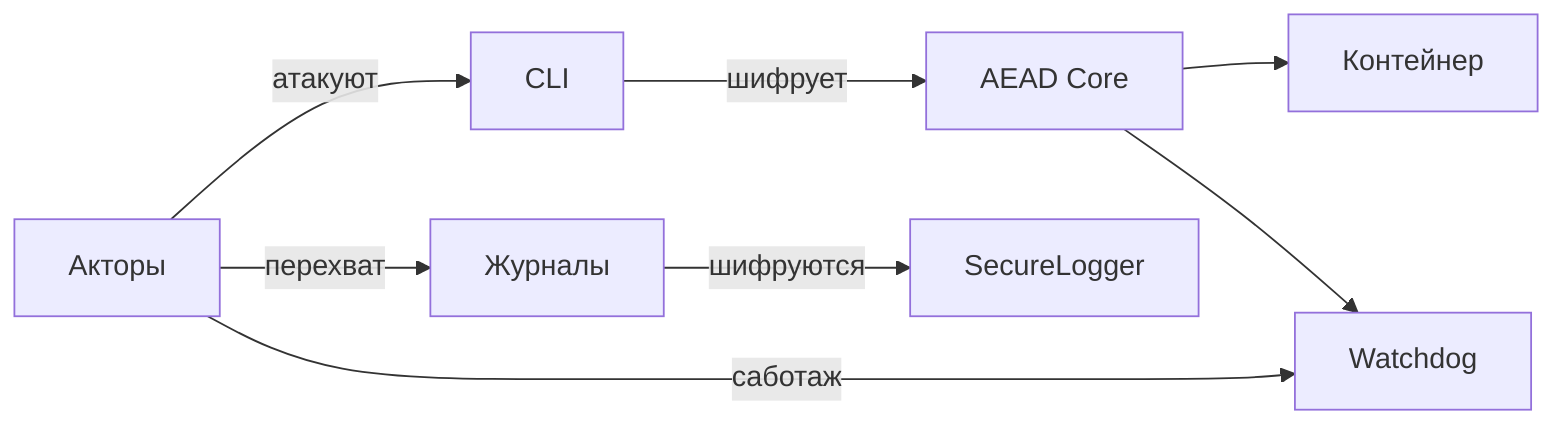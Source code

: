 graph LR
  A[Акторы] -->|атакуют| B[CLI]
  B -->|шифрует| C[AEAD Core]
  C --> D[Контейнер]
  C --> E[Watchdog]
  A -->|саботаж| E
  A -->|перехват| F[Журналы]
  F -->|шифруются| G[SecureLogger]